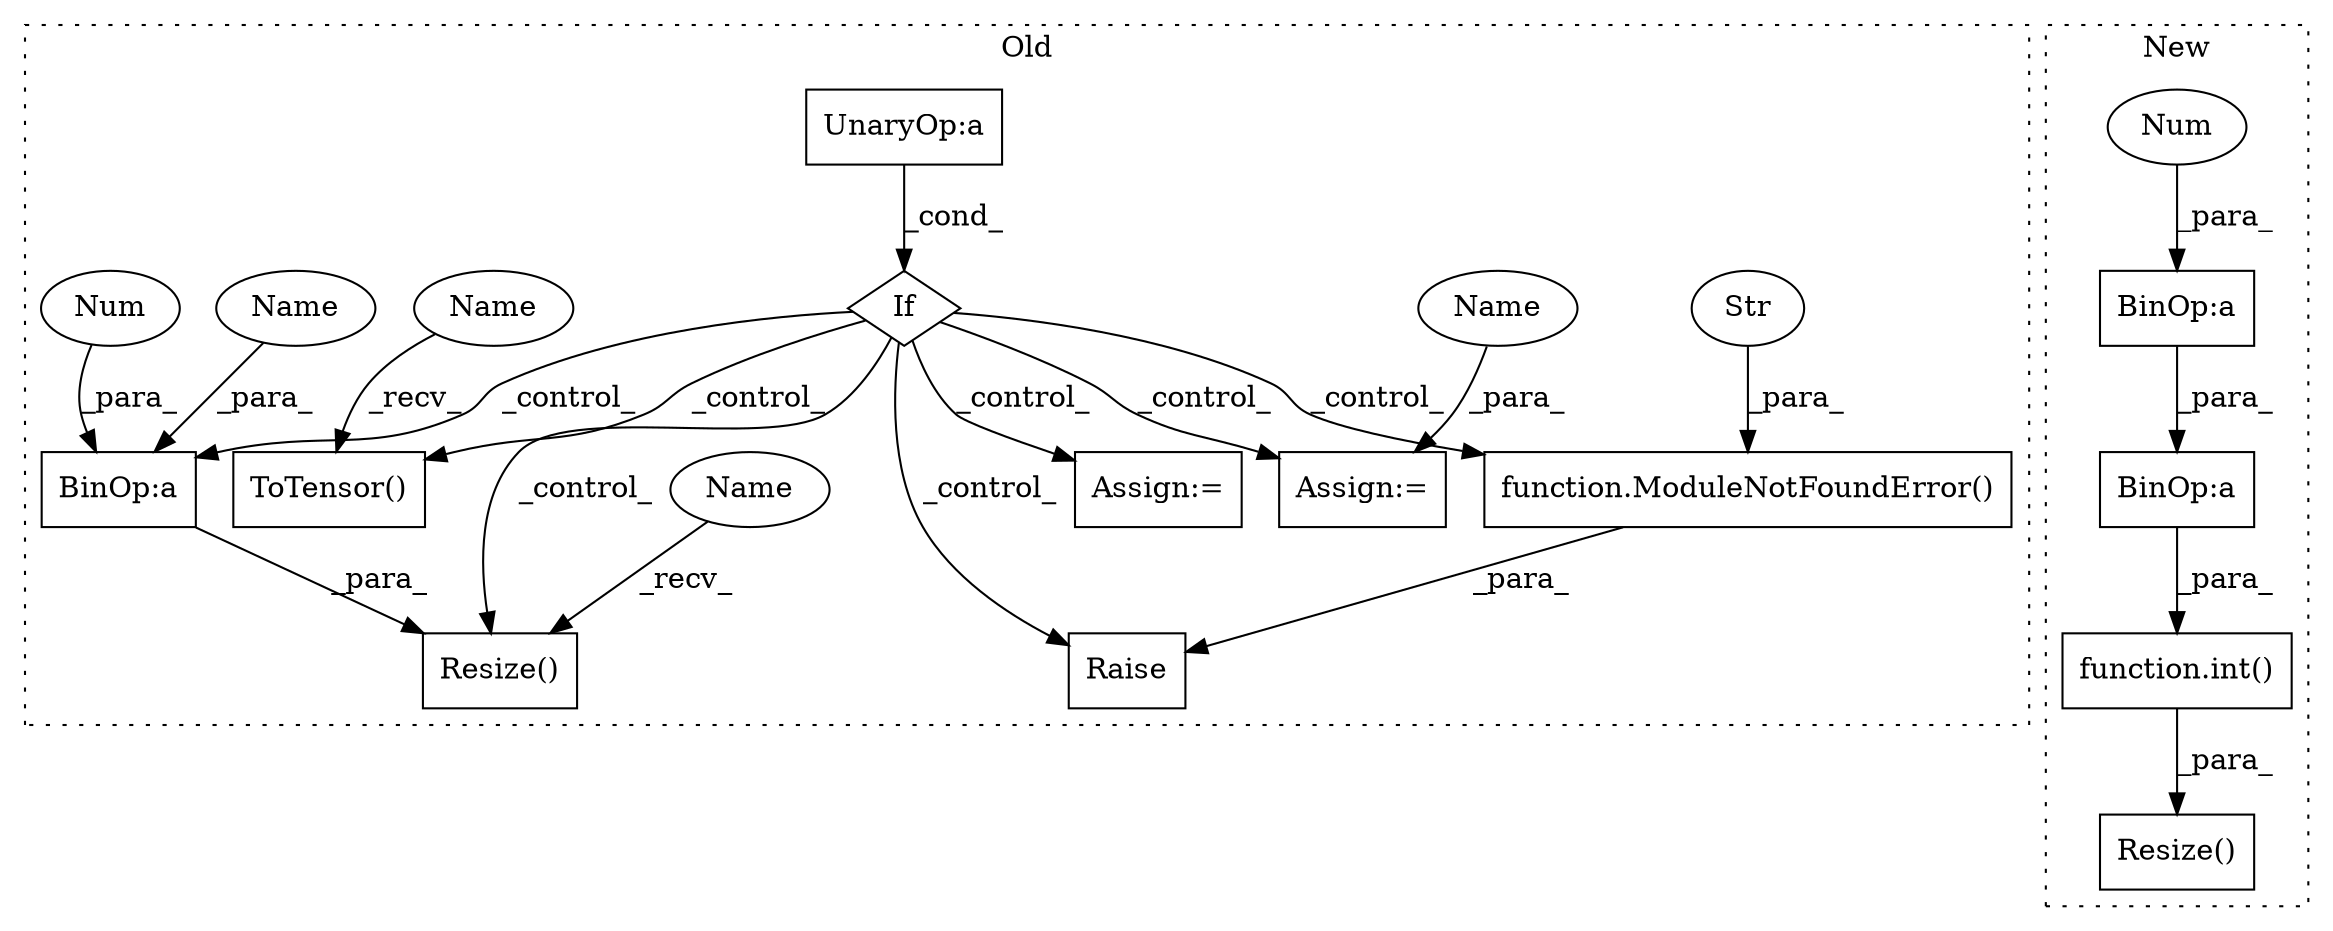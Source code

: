 digraph G {
subgraph cluster0 {
1 [label="ToTensor()" a="75" s="3096" l="21" shape="box"];
3 [label="Resize()" a="75" s="2980,3015" l="18,18" shape="box"];
4 [label="If" a="96" s="2658" l="3" shape="diamond"];
5 [label="UnaryOp:a" a="61" s="2661" l="26" shape="box"];
6 [label="BinOp:a" a="82" s="3010" l="3" shape="box"];
10 [label="Assign:=" a="68" s="2901" l="3" shape="box"];
11 [label="Raise" a="91" s="2701" l="6" shape="box"];
13 [label="Num" a="76" s="3013" l="2" shape="ellipse"];
14 [label="function.ModuleNotFoundError()" a="75" s="2707,2841" l="57,14" shape="box"];
15 [label="Str" a="66" s="2764" l="77" shape="ellipse"];
16 [label="Assign:=" a="68" s="2871" l="3" shape="box"];
17 [label="Name" a="87" s="2980" l="10" shape="ellipse"];
18 [label="Name" a="87" s="3096" l="10" shape="ellipse"];
19 [label="Name" a="87" s="2904" l="12" shape="ellipse"];
20 [label="Name" a="87" s="2998" l="12" shape="ellipse"];
label = "Old";
style="dotted";
}
subgraph cluster1 {
2 [label="Resize()" a="75" s="4030,4096" l="18,1" shape="box"];
7 [label="BinOp:a" a="82" s="4069" l="3" shape="box"];
8 [label="BinOp:a" a="82" s="4075" l="3" shape="box"];
9 [label="function.int()" a="75" s="4048,4095" l="4,1" shape="box"];
12 [label="Num" a="76" s="4072" l="3" shape="ellipse"];
label = "New";
style="dotted";
}
4 -> 1 [label="_control_"];
4 -> 6 [label="_control_"];
4 -> 14 [label="_control_"];
4 -> 16 [label="_control_"];
4 -> 10 [label="_control_"];
4 -> 11 [label="_control_"];
4 -> 3 [label="_control_"];
5 -> 4 [label="_cond_"];
6 -> 3 [label="_para_"];
7 -> 9 [label="_para_"];
8 -> 7 [label="_para_"];
9 -> 2 [label="_para_"];
12 -> 8 [label="_para_"];
13 -> 6 [label="_para_"];
14 -> 11 [label="_para_"];
15 -> 14 [label="_para_"];
17 -> 3 [label="_recv_"];
18 -> 1 [label="_recv_"];
19 -> 10 [label="_para_"];
20 -> 6 [label="_para_"];
}